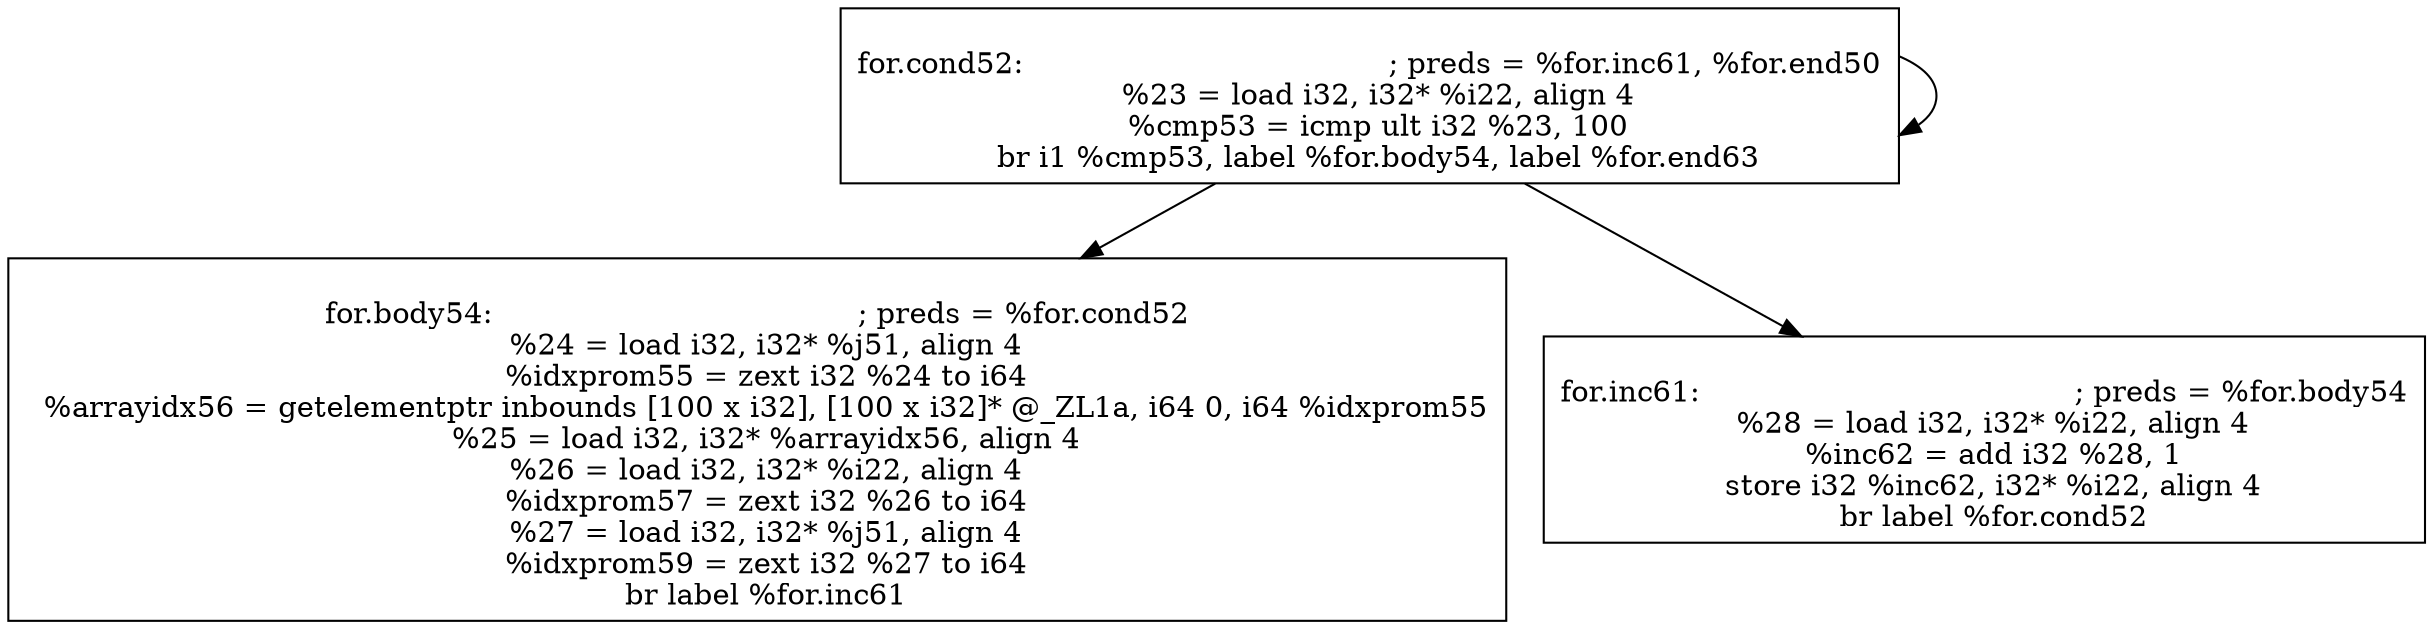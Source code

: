 
digraph G {


node207 [label="
for.body54:                                       ; preds = %for.cond52
  %24 = load i32, i32* %j51, align 4
  %idxprom55 = zext i32 %24 to i64
  %arrayidx56 = getelementptr inbounds [100 x i32], [100 x i32]* @_ZL1a, i64 0, i64 %idxprom55
  %25 = load i32, i32* %arrayidx56, align 4
  %26 = load i32, i32* %i22, align 4
  %idxprom57 = zext i32 %26 to i64
  %27 = load i32, i32* %j51, align 4
  %idxprom59 = zext i32 %27 to i64
  br label %for.inc61
",shape=rectangle ]
node205 [label="
for.inc61:                                        ; preds = %for.body54
  %28 = load i32, i32* %i22, align 4
  %inc62 = add i32 %28, 1
  store i32 %inc62, i32* %i22, align 4
  br label %for.cond52
",shape=rectangle ]
node206 [label="
for.cond52:                                       ; preds = %for.inc61, %for.end50
  %23 = load i32, i32* %i22, align 4
  %cmp53 = icmp ult i32 %23, 100
  br i1 %cmp53, label %for.body54, label %for.end63
",shape=rectangle ]

node206->node207 [ ]
node206->node205 [ ]
node206->node206 [ ]


}
